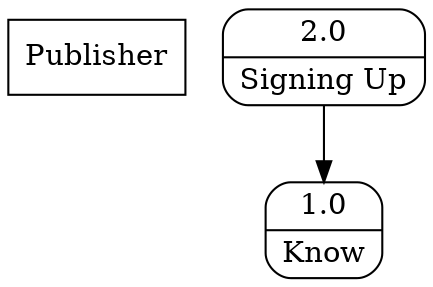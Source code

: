 digraph dfd2{ 
node[shape=record]
200 [label="Publisher" shape=box];
201 [label="{<f0> 1.0|<f1> Know }" shape=Mrecord];
202 [label="{<f0> 2.0|<f1> Signing Up }" shape=Mrecord];
202 -> 201
}